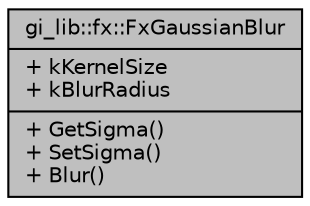 digraph "gi_lib::fx::FxGaussianBlur"
{
  edge [fontname="Helvetica",fontsize="10",labelfontname="Helvetica",labelfontsize="10"];
  node [fontname="Helvetica",fontsize="10",shape=record];
  Node1 [label="{gi_lib::fx::FxGaussianBlur\n|+ kKernelSize\l+ kBlurRadius\l|+ GetSigma()\l+ SetSigma()\l+ Blur()\l}",height=0.2,width=0.4,color="black", fillcolor="grey75", style="filled", fontcolor="black"];
}
